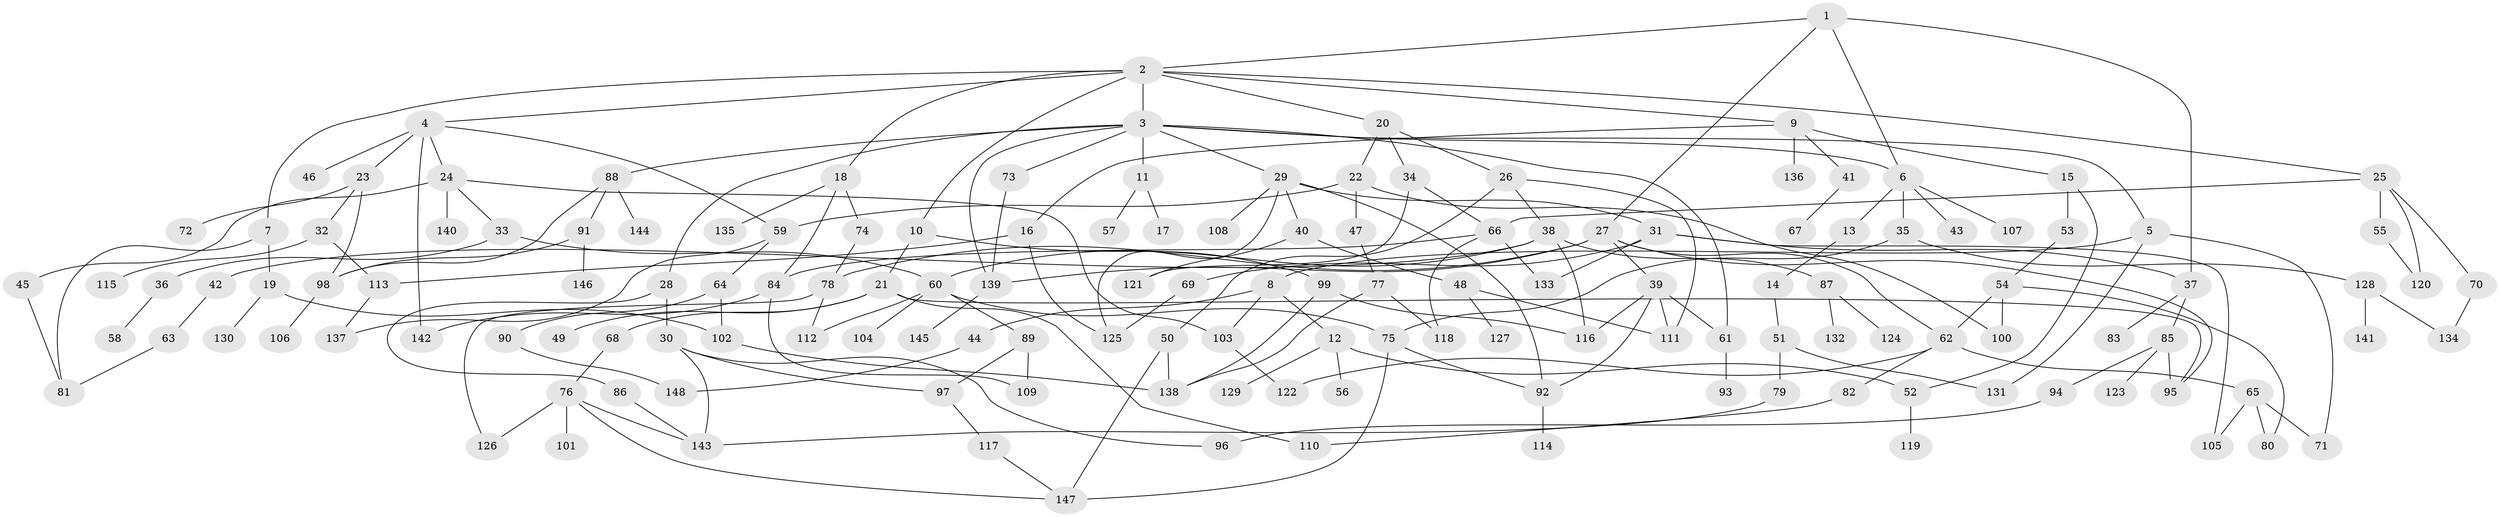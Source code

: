 // coarse degree distribution, {11: 0.019417475728155338, 8: 0.009708737864077669, 4: 0.18446601941747573, 5: 0.1262135922330097, 6: 0.038834951456310676, 3: 0.1650485436893204, 2: 0.20388349514563106, 1: 0.24271844660194175, 9: 0.009708737864077669}
// Generated by graph-tools (version 1.1) at 2025/23/03/03/25 07:23:35]
// undirected, 148 vertices, 206 edges
graph export_dot {
graph [start="1"]
  node [color=gray90,style=filled];
  1;
  2;
  3;
  4;
  5;
  6;
  7;
  8;
  9;
  10;
  11;
  12;
  13;
  14;
  15;
  16;
  17;
  18;
  19;
  20;
  21;
  22;
  23;
  24;
  25;
  26;
  27;
  28;
  29;
  30;
  31;
  32;
  33;
  34;
  35;
  36;
  37;
  38;
  39;
  40;
  41;
  42;
  43;
  44;
  45;
  46;
  47;
  48;
  49;
  50;
  51;
  52;
  53;
  54;
  55;
  56;
  57;
  58;
  59;
  60;
  61;
  62;
  63;
  64;
  65;
  66;
  67;
  68;
  69;
  70;
  71;
  72;
  73;
  74;
  75;
  76;
  77;
  78;
  79;
  80;
  81;
  82;
  83;
  84;
  85;
  86;
  87;
  88;
  89;
  90;
  91;
  92;
  93;
  94;
  95;
  96;
  97;
  98;
  99;
  100;
  101;
  102;
  103;
  104;
  105;
  106;
  107;
  108;
  109;
  110;
  111;
  112;
  113;
  114;
  115;
  116;
  117;
  118;
  119;
  120;
  121;
  122;
  123;
  124;
  125;
  126;
  127;
  128;
  129;
  130;
  131;
  132;
  133;
  134;
  135;
  136;
  137;
  138;
  139;
  140;
  141;
  142;
  143;
  144;
  145;
  146;
  147;
  148;
  1 -- 2;
  1 -- 27;
  1 -- 37;
  1 -- 6;
  2 -- 3;
  2 -- 4;
  2 -- 7;
  2 -- 9;
  2 -- 10;
  2 -- 18;
  2 -- 20;
  2 -- 25;
  3 -- 5;
  3 -- 6;
  3 -- 11;
  3 -- 28;
  3 -- 29;
  3 -- 61;
  3 -- 73;
  3 -- 88;
  3 -- 139;
  4 -- 23;
  4 -- 24;
  4 -- 46;
  4 -- 142;
  4 -- 59;
  5 -- 8;
  5 -- 71;
  5 -- 131;
  6 -- 13;
  6 -- 35;
  6 -- 43;
  6 -- 107;
  7 -- 19;
  7 -- 81;
  8 -- 12;
  8 -- 44;
  8 -- 103;
  9 -- 15;
  9 -- 16;
  9 -- 41;
  9 -- 136;
  10 -- 21;
  10 -- 99;
  11 -- 17;
  11 -- 57;
  12 -- 56;
  12 -- 129;
  12 -- 52;
  13 -- 14;
  14 -- 51;
  15 -- 52;
  15 -- 53;
  16 -- 125;
  16 -- 113;
  18 -- 74;
  18 -- 135;
  18 -- 84;
  19 -- 102;
  19 -- 130;
  20 -- 22;
  20 -- 26;
  20 -- 34;
  21 -- 49;
  21 -- 68;
  21 -- 95;
  21 -- 110;
  22 -- 47;
  22 -- 59;
  22 -- 100;
  23 -- 32;
  23 -- 72;
  23 -- 98;
  24 -- 33;
  24 -- 45;
  24 -- 103;
  24 -- 140;
  25 -- 55;
  25 -- 70;
  25 -- 120;
  25 -- 66;
  26 -- 38;
  26 -- 50;
  26 -- 111;
  27 -- 39;
  27 -- 78;
  27 -- 139;
  27 -- 95;
  27 -- 62;
  28 -- 30;
  28 -- 86;
  29 -- 31;
  29 -- 40;
  29 -- 108;
  29 -- 125;
  29 -- 92;
  30 -- 97;
  30 -- 96;
  30 -- 143;
  31 -- 37;
  31 -- 69;
  31 -- 105;
  31 -- 133;
  32 -- 113;
  32 -- 115;
  33 -- 36;
  33 -- 60;
  34 -- 66;
  34 -- 121;
  35 -- 75;
  35 -- 128;
  36 -- 58;
  37 -- 83;
  37 -- 85;
  38 -- 42;
  38 -- 60;
  38 -- 87;
  38 -- 116;
  39 -- 111;
  39 -- 116;
  39 -- 92;
  39 -- 61;
  40 -- 48;
  40 -- 121;
  41 -- 67;
  42 -- 63;
  44 -- 148;
  45 -- 81;
  47 -- 77;
  48 -- 111;
  48 -- 127;
  50 -- 138;
  50 -- 147;
  51 -- 79;
  51 -- 131;
  52 -- 119;
  53 -- 54;
  54 -- 62;
  54 -- 80;
  54 -- 100;
  55 -- 120;
  59 -- 64;
  59 -- 137;
  60 -- 89;
  60 -- 104;
  60 -- 112;
  60 -- 75;
  61 -- 93;
  62 -- 65;
  62 -- 82;
  62 -- 122;
  63 -- 81;
  64 -- 90;
  64 -- 102;
  65 -- 80;
  65 -- 71;
  65 -- 105;
  66 -- 84;
  66 -- 133;
  66 -- 118;
  68 -- 76;
  69 -- 125;
  70 -- 134;
  73 -- 139;
  74 -- 78;
  75 -- 92;
  75 -- 147;
  76 -- 101;
  76 -- 143;
  76 -- 126;
  76 -- 147;
  77 -- 118;
  77 -- 138;
  78 -- 126;
  78 -- 112;
  79 -- 143;
  82 -- 110;
  84 -- 109;
  84 -- 142;
  85 -- 94;
  85 -- 95;
  85 -- 123;
  86 -- 143;
  87 -- 124;
  87 -- 132;
  88 -- 91;
  88 -- 144;
  88 -- 98;
  89 -- 109;
  89 -- 97;
  90 -- 148;
  91 -- 146;
  91 -- 98;
  92 -- 114;
  94 -- 96;
  97 -- 117;
  98 -- 106;
  99 -- 138;
  99 -- 116;
  102 -- 138;
  103 -- 122;
  113 -- 137;
  117 -- 147;
  128 -- 134;
  128 -- 141;
  139 -- 145;
}
